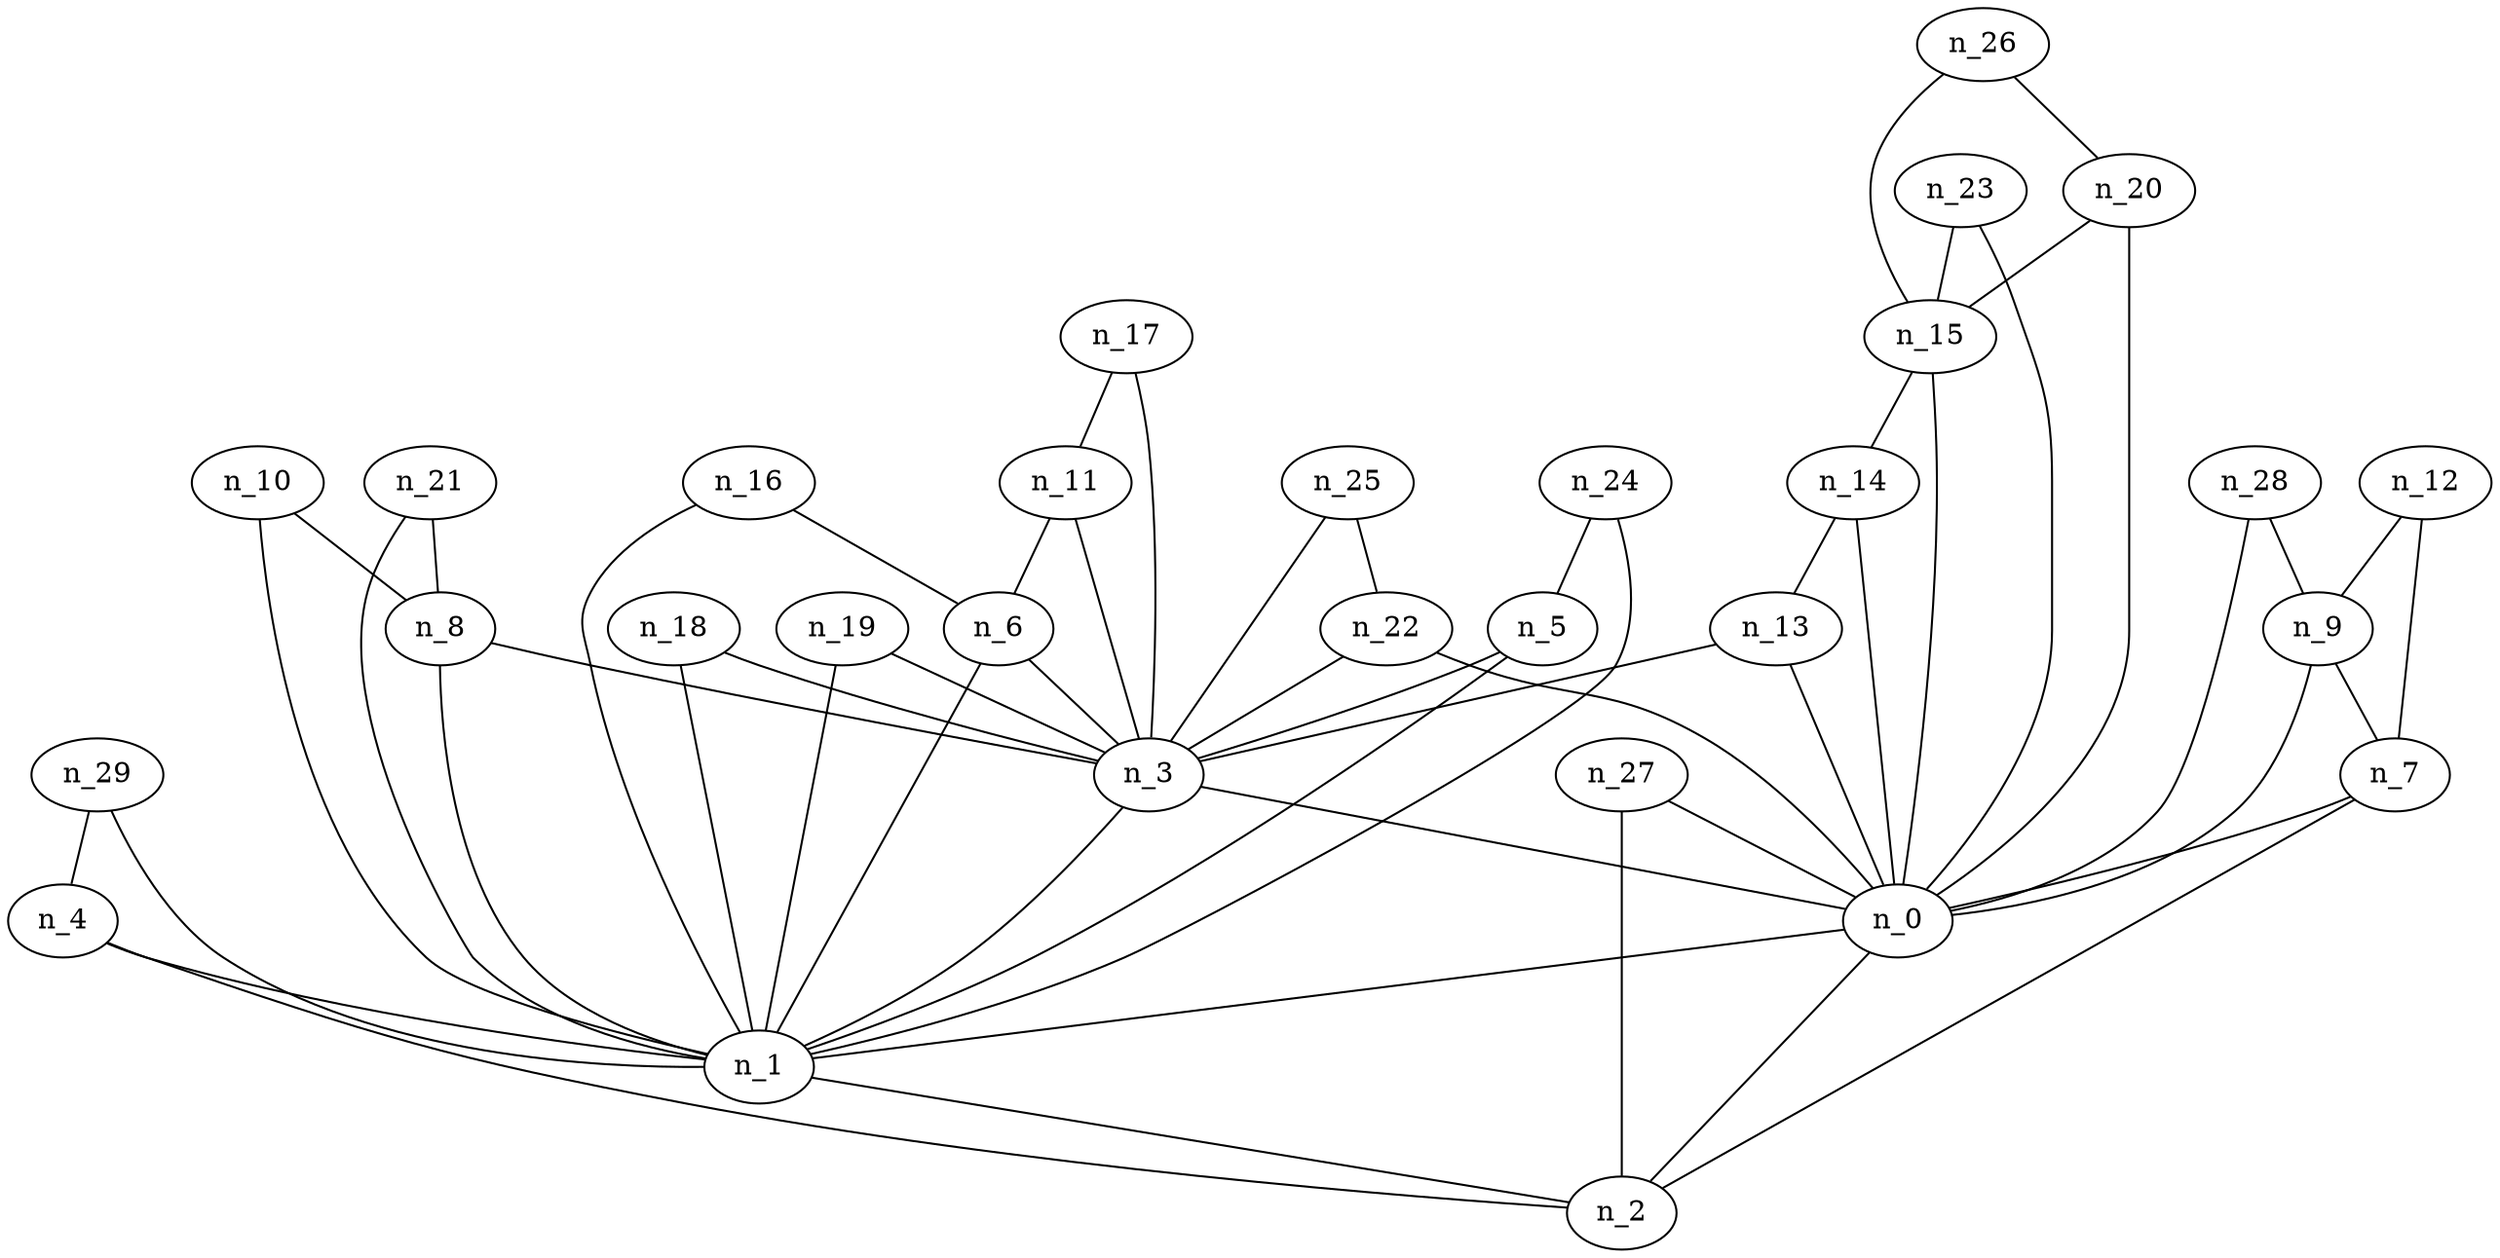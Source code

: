 graph grafoDorogovtsevMendes_30  {
n_0;
n_1;
n_2;
n_3;
n_4;
n_5;
n_6;
n_7;
n_8;
n_9;
n_10;
n_11;
n_12;
n_13;
n_14;
n_15;
n_16;
n_17;
n_18;
n_19;
n_20;
n_21;
n_22;
n_23;
n_24;
n_25;
n_26;
n_27;
n_28;
n_29;
n_0 -- n_1;
n_1 -- n_2;
n_2 -- n_0;
n_3 -- n_0;
n_3 -- n_1;
n_4 -- n_1;
n_4 -- n_2;
n_5 -- n_3;
n_5 -- n_1;
n_6 -- n_3;
n_6 -- n_1;
n_7 -- n_2;
n_7 -- n_0;
n_8 -- n_3;
n_8 -- n_1;
n_9 -- n_7;
n_9 -- n_0;
n_10 -- n_8;
n_10 -- n_1;
n_11 -- n_6;
n_11 -- n_3;
n_12 -- n_9;
n_12 -- n_7;
n_13 -- n_3;
n_13 -- n_0;
n_14 -- n_13;
n_14 -- n_0;
n_15 -- n_14;
n_15 -- n_0;
n_16 -- n_6;
n_16 -- n_1;
n_17 -- n_11;
n_17 -- n_3;
n_18 -- n_3;
n_18 -- n_1;
n_19 -- n_3;
n_19 -- n_1;
n_20 -- n_15;
n_20 -- n_0;
n_21 -- n_8;
n_21 -- n_1;
n_22 -- n_3;
n_22 -- n_0;
n_23 -- n_15;
n_23 -- n_0;
n_24 -- n_5;
n_24 -- n_1;
n_25 -- n_22;
n_25 -- n_3;
n_26 -- n_20;
n_26 -- n_15;
n_27 -- n_2;
n_27 -- n_0;
n_28 -- n_9;
n_28 -- n_0;
n_29 -- n_4;
n_29 -- n_1;
}